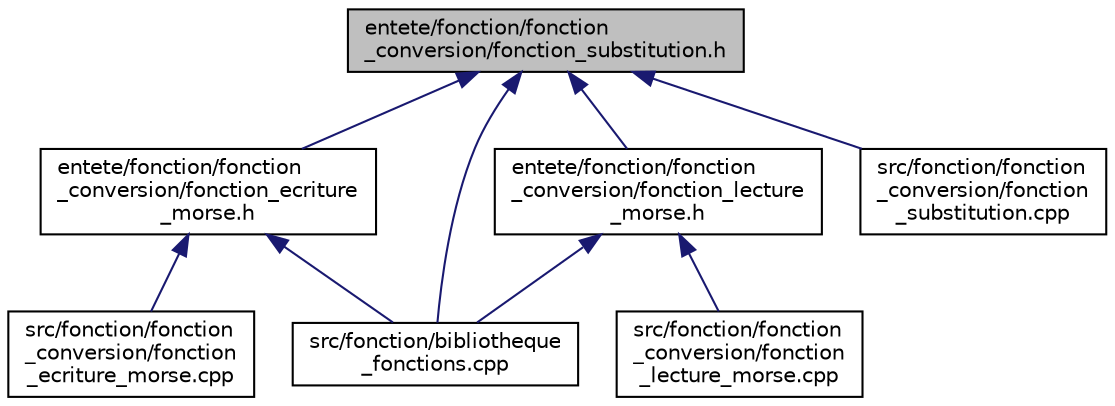 digraph "entete/fonction/fonction_conversion/fonction_substitution.h"
{
  edge [fontname="Helvetica",fontsize="10",labelfontname="Helvetica",labelfontsize="10"];
  node [fontname="Helvetica",fontsize="10",shape=record];
  Node27 [label="entete/fonction/fonction\l_conversion/fonction_substitution.h",height=0.2,width=0.4,color="black", fillcolor="grey75", style="filled", fontcolor="black"];
  Node27 -> Node28 [dir="back",color="midnightblue",fontsize="10",style="solid",fontname="Helvetica"];
  Node28 [label="entete/fonction/fonction\l_conversion/fonction_ecriture\l_morse.h",height=0.2,width=0.4,color="black", fillcolor="white", style="filled",URL="$fonction__ecriture__morse_8h.html",tooltip="Fichier de déclaration de la classe fonction_ecriture_morse. "];
  Node28 -> Node29 [dir="back",color="midnightblue",fontsize="10",style="solid",fontname="Helvetica"];
  Node29 [label="src/fonction/bibliotheque\l_fonctions.cpp",height=0.2,width=0.4,color="black", fillcolor="white", style="filled",URL="$bibliotheque__fonctions_8cpp.html",tooltip="Fichier d&#39;implémentation de la classe bibliotheque_fonctions. "];
  Node28 -> Node30 [dir="back",color="midnightblue",fontsize="10",style="solid",fontname="Helvetica"];
  Node30 [label="src/fonction/fonction\l_conversion/fonction\l_ecriture_morse.cpp",height=0.2,width=0.4,color="black", fillcolor="white", style="filled",URL="$fonction__ecriture__morse_8cpp.html",tooltip="Fichier d&#39;implémentation de la classe fonction_ecriture_morse. "];
  Node27 -> Node31 [dir="back",color="midnightblue",fontsize="10",style="solid",fontname="Helvetica"];
  Node31 [label="entete/fonction/fonction\l_conversion/fonction_lecture\l_morse.h",height=0.2,width=0.4,color="black", fillcolor="white", style="filled",URL="$fonction__lecture__morse_8h.html",tooltip="Fichier de déclaration de la classe fonction_lecture_morse. "];
  Node31 -> Node29 [dir="back",color="midnightblue",fontsize="10",style="solid",fontname="Helvetica"];
  Node31 -> Node32 [dir="back",color="midnightblue",fontsize="10",style="solid",fontname="Helvetica"];
  Node32 [label="src/fonction/fonction\l_conversion/fonction\l_lecture_morse.cpp",height=0.2,width=0.4,color="black", fillcolor="white", style="filled",URL="$fonction__lecture__morse_8cpp.html",tooltip="Fichier d&#39;implémentation de la classe fonction_lecture_morse. "];
  Node27 -> Node29 [dir="back",color="midnightblue",fontsize="10",style="solid",fontname="Helvetica"];
  Node27 -> Node33 [dir="back",color="midnightblue",fontsize="10",style="solid",fontname="Helvetica"];
  Node33 [label="src/fonction/fonction\l_conversion/fonction\l_substitution.cpp",height=0.2,width=0.4,color="black", fillcolor="white", style="filled",URL="$fonction__substitution_8cpp.html",tooltip="Fichier d&#39;implémentation de la classe fonction_substitution. "];
}
